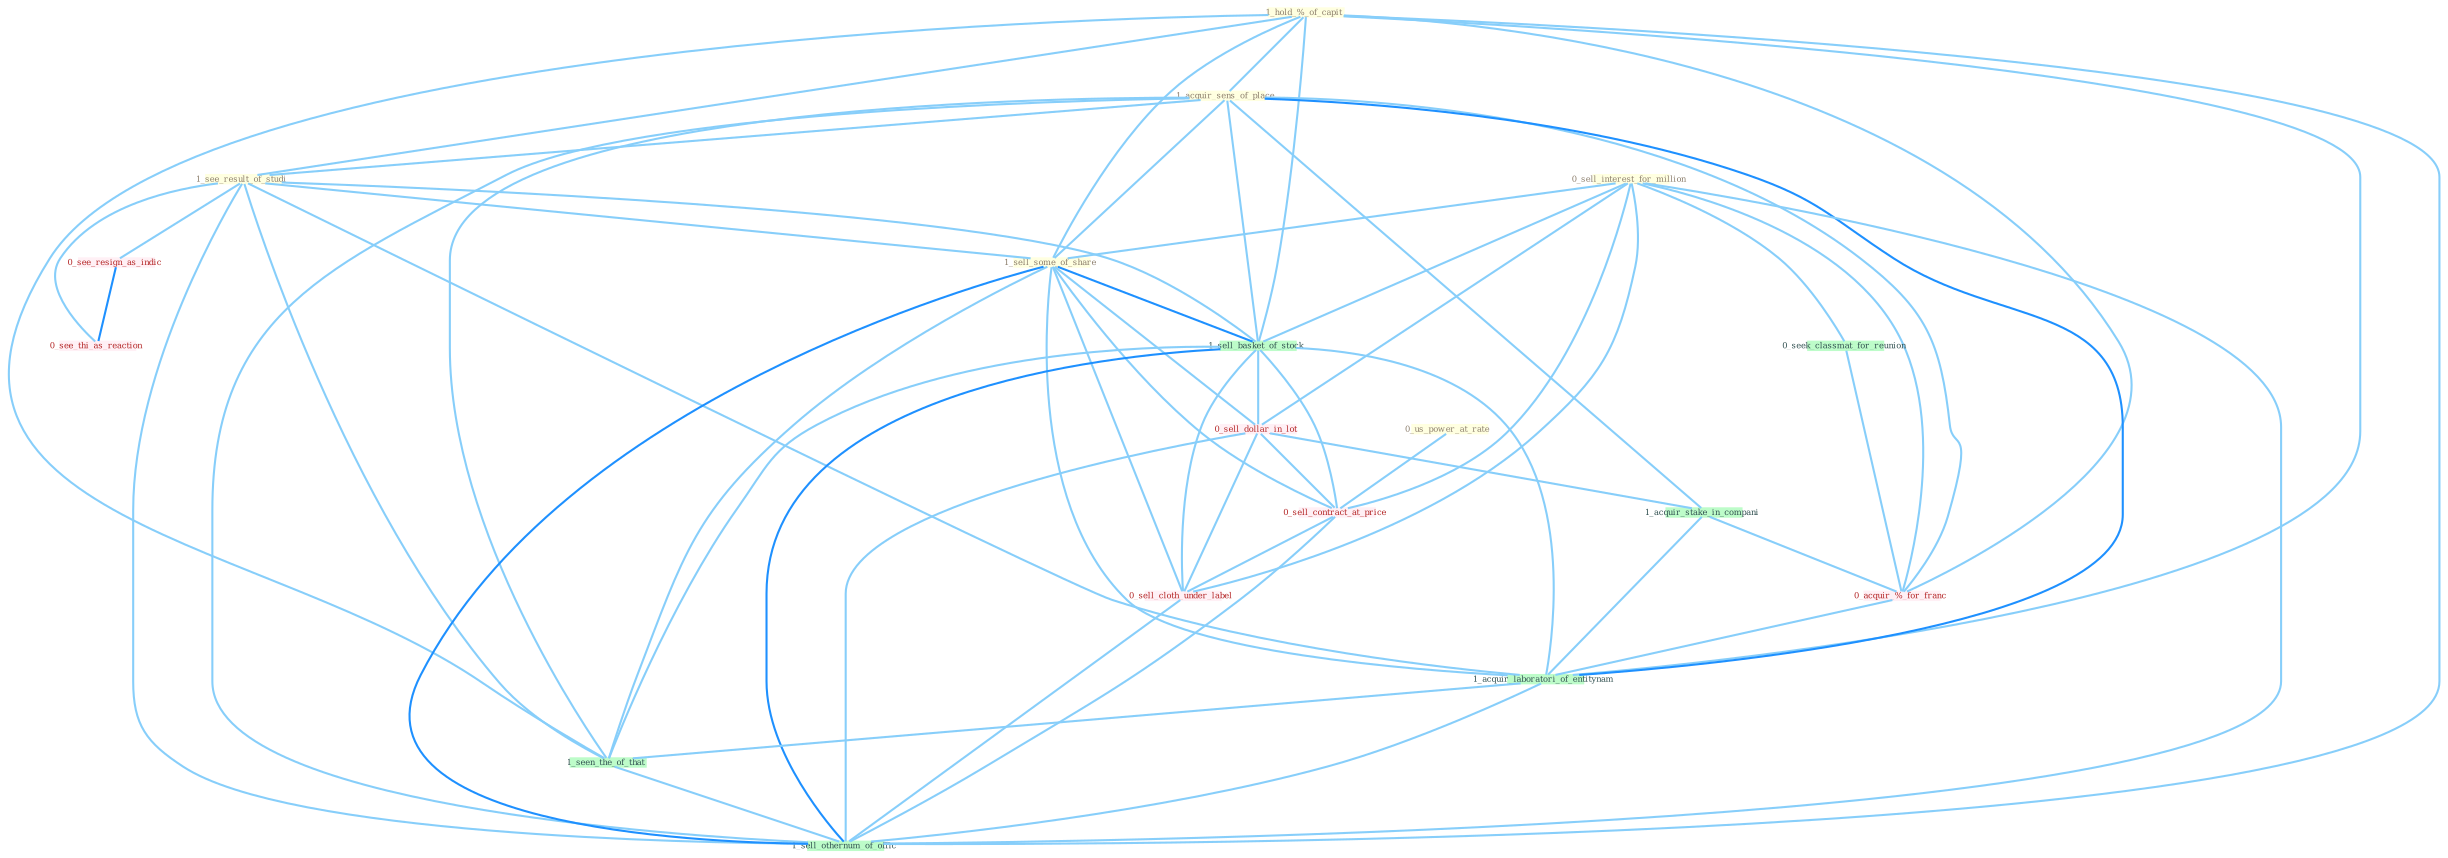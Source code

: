 Graph G{ 
    node
    [shape=polygon,style=filled,width=.5,height=.06,color="#BDFCC9",fixedsize=true,fontsize=4,
    fontcolor="#2f4f4f"];
    {node
    [color="#ffffe0", fontcolor="#8b7d6b"] "1_hold_%_of_capit " "0_us_power_at_rate " "1_acquir_sens_of_place " "0_sell_interest_for_million " "1_see_result_of_studi " "1_sell_some_of_share "}
{node [color="#fff0f5", fontcolor="#b22222"] "0_sell_dollar_in_lot " "0_see_resign_as_indic " "0_acquir_%_for_franc " "0_sell_contract_at_price " "0_sell_cloth_under_label " "0_see_thi_as_reaction "}
edge [color="#B0E2FF"];

	"1_hold_%_of_capit " -- "1_acquir_sens_of_place " [w="1", color="#87cefa" ];
	"1_hold_%_of_capit " -- "1_see_result_of_studi " [w="1", color="#87cefa" ];
	"1_hold_%_of_capit " -- "1_sell_some_of_share " [w="1", color="#87cefa" ];
	"1_hold_%_of_capit " -- "1_sell_basket_of_stock " [w="1", color="#87cefa" ];
	"1_hold_%_of_capit " -- "0_acquir_%_for_franc " [w="1", color="#87cefa" ];
	"1_hold_%_of_capit " -- "1_acquir_laboratori_of_entitynam " [w="1", color="#87cefa" ];
	"1_hold_%_of_capit " -- "1_seen_the_of_that " [w="1", color="#87cefa" ];
	"1_hold_%_of_capit " -- "1_sell_othernum_of_offic " [w="1", color="#87cefa" ];
	"0_us_power_at_rate " -- "0_sell_contract_at_price " [w="1", color="#87cefa" ];
	"1_acquir_sens_of_place " -- "1_see_result_of_studi " [w="1", color="#87cefa" ];
	"1_acquir_sens_of_place " -- "1_sell_some_of_share " [w="1", color="#87cefa" ];
	"1_acquir_sens_of_place " -- "1_sell_basket_of_stock " [w="1", color="#87cefa" ];
	"1_acquir_sens_of_place " -- "1_acquir_stake_in_compani " [w="1", color="#87cefa" ];
	"1_acquir_sens_of_place " -- "0_acquir_%_for_franc " [w="1", color="#87cefa" ];
	"1_acquir_sens_of_place " -- "1_acquir_laboratori_of_entitynam " [w="2", color="#1e90ff" , len=0.8];
	"1_acquir_sens_of_place " -- "1_seen_the_of_that " [w="1", color="#87cefa" ];
	"1_acquir_sens_of_place " -- "1_sell_othernum_of_offic " [w="1", color="#87cefa" ];
	"0_sell_interest_for_million " -- "1_sell_some_of_share " [w="1", color="#87cefa" ];
	"0_sell_interest_for_million " -- "0_seek_classmat_for_reunion " [w="1", color="#87cefa" ];
	"0_sell_interest_for_million " -- "1_sell_basket_of_stock " [w="1", color="#87cefa" ];
	"0_sell_interest_for_million " -- "0_sell_dollar_in_lot " [w="1", color="#87cefa" ];
	"0_sell_interest_for_million " -- "0_acquir_%_for_franc " [w="1", color="#87cefa" ];
	"0_sell_interest_for_million " -- "0_sell_contract_at_price " [w="1", color="#87cefa" ];
	"0_sell_interest_for_million " -- "0_sell_cloth_under_label " [w="1", color="#87cefa" ];
	"0_sell_interest_for_million " -- "1_sell_othernum_of_offic " [w="1", color="#87cefa" ];
	"1_see_result_of_studi " -- "1_sell_some_of_share " [w="1", color="#87cefa" ];
	"1_see_result_of_studi " -- "1_sell_basket_of_stock " [w="1", color="#87cefa" ];
	"1_see_result_of_studi " -- "0_see_resign_as_indic " [w="1", color="#87cefa" ];
	"1_see_result_of_studi " -- "1_acquir_laboratori_of_entitynam " [w="1", color="#87cefa" ];
	"1_see_result_of_studi " -- "1_seen_the_of_that " [w="1", color="#87cefa" ];
	"1_see_result_of_studi " -- "1_sell_othernum_of_offic " [w="1", color="#87cefa" ];
	"1_see_result_of_studi " -- "0_see_thi_as_reaction " [w="1", color="#87cefa" ];
	"1_sell_some_of_share " -- "1_sell_basket_of_stock " [w="2", color="#1e90ff" , len=0.8];
	"1_sell_some_of_share " -- "0_sell_dollar_in_lot " [w="1", color="#87cefa" ];
	"1_sell_some_of_share " -- "0_sell_contract_at_price " [w="1", color="#87cefa" ];
	"1_sell_some_of_share " -- "1_acquir_laboratori_of_entitynam " [w="1", color="#87cefa" ];
	"1_sell_some_of_share " -- "0_sell_cloth_under_label " [w="1", color="#87cefa" ];
	"1_sell_some_of_share " -- "1_seen_the_of_that " [w="1", color="#87cefa" ];
	"1_sell_some_of_share " -- "1_sell_othernum_of_offic " [w="2", color="#1e90ff" , len=0.8];
	"0_seek_classmat_for_reunion " -- "0_acquir_%_for_franc " [w="1", color="#87cefa" ];
	"1_sell_basket_of_stock " -- "0_sell_dollar_in_lot " [w="1", color="#87cefa" ];
	"1_sell_basket_of_stock " -- "0_sell_contract_at_price " [w="1", color="#87cefa" ];
	"1_sell_basket_of_stock " -- "1_acquir_laboratori_of_entitynam " [w="1", color="#87cefa" ];
	"1_sell_basket_of_stock " -- "0_sell_cloth_under_label " [w="1", color="#87cefa" ];
	"1_sell_basket_of_stock " -- "1_seen_the_of_that " [w="1", color="#87cefa" ];
	"1_sell_basket_of_stock " -- "1_sell_othernum_of_offic " [w="2", color="#1e90ff" , len=0.8];
	"0_sell_dollar_in_lot " -- "1_acquir_stake_in_compani " [w="1", color="#87cefa" ];
	"0_sell_dollar_in_lot " -- "0_sell_contract_at_price " [w="1", color="#87cefa" ];
	"0_sell_dollar_in_lot " -- "0_sell_cloth_under_label " [w="1", color="#87cefa" ];
	"0_sell_dollar_in_lot " -- "1_sell_othernum_of_offic " [w="1", color="#87cefa" ];
	"0_see_resign_as_indic " -- "0_see_thi_as_reaction " [w="2", color="#1e90ff" , len=0.8];
	"1_acquir_stake_in_compani " -- "0_acquir_%_for_franc " [w="1", color="#87cefa" ];
	"1_acquir_stake_in_compani " -- "1_acquir_laboratori_of_entitynam " [w="1", color="#87cefa" ];
	"0_acquir_%_for_franc " -- "1_acquir_laboratori_of_entitynam " [w="1", color="#87cefa" ];
	"0_sell_contract_at_price " -- "0_sell_cloth_under_label " [w="1", color="#87cefa" ];
	"0_sell_contract_at_price " -- "1_sell_othernum_of_offic " [w="1", color="#87cefa" ];
	"1_acquir_laboratori_of_entitynam " -- "1_seen_the_of_that " [w="1", color="#87cefa" ];
	"1_acquir_laboratori_of_entitynam " -- "1_sell_othernum_of_offic " [w="1", color="#87cefa" ];
	"0_sell_cloth_under_label " -- "1_sell_othernum_of_offic " [w="1", color="#87cefa" ];
	"1_seen_the_of_that " -- "1_sell_othernum_of_offic " [w="1", color="#87cefa" ];
}